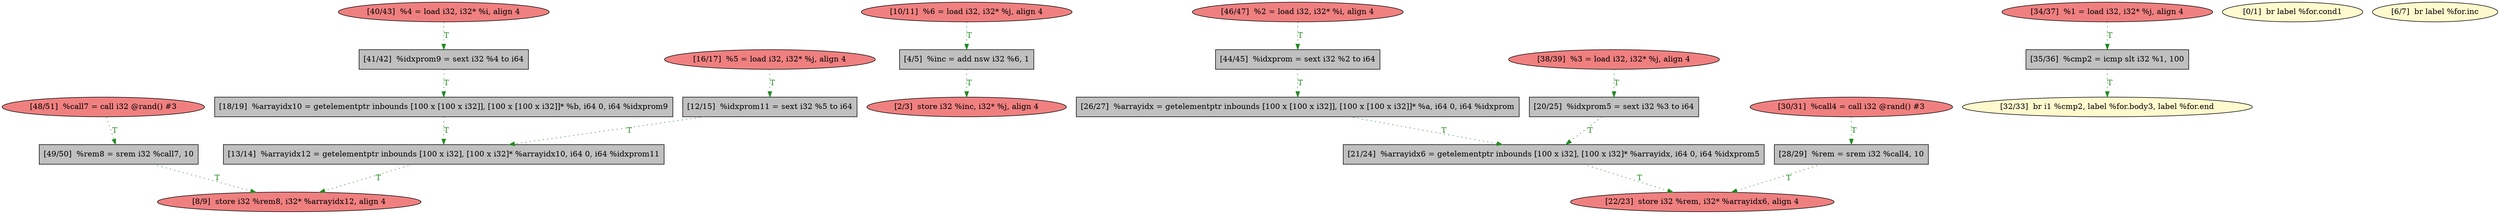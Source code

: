 
digraph G {


node1224 [fillcolor=grey,label="[13/14]  %arrayidx12 = getelementptr inbounds [100 x i32], [100 x i32]* %arrayidx10, i64 0, i64 %idxprom11",shape=rectangle,style=filled ]
node1223 [fillcolor=grey,label="[41/42]  %idxprom9 = sext i32 %4 to i64",shape=rectangle,style=filled ]
node1225 [fillcolor=lightcoral,label="[48/51]  %call7 = call i32 @rand() #3",shape=ellipse,style=filled ]
node1222 [fillcolor=grey,label="[18/19]  %arrayidx10 = getelementptr inbounds [100 x [100 x i32]], [100 x [100 x i32]]* %b, i64 0, i64 %idxprom9",shape=rectangle,style=filled ]
node1218 [fillcolor=lightcoral,label="[2/3]  store i32 %inc, i32* %j, align 4",shape=ellipse,style=filled ]
node1221 [fillcolor=lightcoral,label="[16/17]  %5 = load i32, i32* %j, align 4",shape=ellipse,style=filled ]
node1206 [fillcolor=grey,label="[28/29]  %rem = srem i32 %call4, 10",shape=rectangle,style=filled ]
node1219 [fillcolor=lightcoral,label="[10/11]  %6 = load i32, i32* %j, align 4",shape=ellipse,style=filled ]
node1205 [fillcolor=grey,label="[26/27]  %arrayidx = getelementptr inbounds [100 x [100 x i32]], [100 x [100 x i32]]* %a, i64 0, i64 %idxprom",shape=rectangle,style=filled ]
node1210 [fillcolor=lightcoral,label="[38/39]  %3 = load i32, i32* %j, align 4",shape=ellipse,style=filled ]
node1204 [fillcolor=grey,label="[44/45]  %idxprom = sext i32 %2 to i64",shape=rectangle,style=filled ]
node1209 [fillcolor=lightcoral,label="[34/37]  %1 = load i32, i32* %j, align 4",shape=ellipse,style=filled ]
node1207 [fillcolor=lightcoral,label="[30/31]  %call4 = call i32 @rand() #3",shape=ellipse,style=filled ]
node1202 [fillcolor=grey,label="[21/24]  %arrayidx6 = getelementptr inbounds [100 x i32], [100 x i32]* %arrayidx, i64 0, i64 %idxprom5",shape=rectangle,style=filled ]
node1211 [fillcolor=grey,label="[49/50]  %rem8 = srem i32 %call7, 10",shape=rectangle,style=filled ]
node1214 [fillcolor=lightcoral,label="[40/43]  %4 = load i32, i32* %i, align 4",shape=ellipse,style=filled ]
node1227 [fillcolor=grey,label="[20/25]  %idxprom5 = sext i32 %3 to i64",shape=rectangle,style=filled ]
node1220 [fillcolor=grey,label="[12/15]  %idxprom11 = sext i32 %5 to i64",shape=rectangle,style=filled ]
node1212 [fillcolor=lightcoral,label="[8/9]  store i32 %rem8, i32* %arrayidx12, align 4",shape=ellipse,style=filled ]
node1213 [fillcolor=lemonchiffon,label="[0/1]  br label %for.cond1",shape=ellipse,style=filled ]
node1217 [fillcolor=grey,label="[4/5]  %inc = add nsw i32 %6, 1",shape=rectangle,style=filled ]
node1208 [fillcolor=lemonchiffon,label="[32/33]  br i1 %cmp2, label %for.body3, label %for.end",shape=ellipse,style=filled ]
node1215 [fillcolor=lemonchiffon,label="[6/7]  br label %for.inc",shape=ellipse,style=filled ]
node1226 [fillcolor=lightcoral,label="[46/47]  %2 = load i32, i32* %i, align 4",shape=ellipse,style=filled ]
node1203 [fillcolor=grey,label="[35/36]  %cmp2 = icmp slt i32 %1, 100",shape=rectangle,style=filled ]
node1216 [fillcolor=lightcoral,label="[22/23]  store i32 %rem, i32* %arrayidx6, align 4",shape=ellipse,style=filled ]

node1227->node1202 [style=dotted,color=forestgreen,label="T",fontcolor=forestgreen ]
node1217->node1218 [style=dotted,color=forestgreen,label="T",fontcolor=forestgreen ]
node1214->node1223 [style=dotted,color=forestgreen,label="T",fontcolor=forestgreen ]
node1219->node1217 [style=dotted,color=forestgreen,label="T",fontcolor=forestgreen ]
node1222->node1224 [style=dotted,color=forestgreen,label="T",fontcolor=forestgreen ]
node1209->node1203 [style=dotted,color=forestgreen,label="T",fontcolor=forestgreen ]
node1224->node1212 [style=dotted,color=forestgreen,label="T",fontcolor=forestgreen ]
node1205->node1202 [style=dotted,color=forestgreen,label="T",fontcolor=forestgreen ]
node1203->node1208 [style=dotted,color=forestgreen,label="T",fontcolor=forestgreen ]
node1204->node1205 [style=dotted,color=forestgreen,label="T",fontcolor=forestgreen ]
node1211->node1212 [style=dotted,color=forestgreen,label="T",fontcolor=forestgreen ]
node1221->node1220 [style=dotted,color=forestgreen,label="T",fontcolor=forestgreen ]
node1210->node1227 [style=dotted,color=forestgreen,label="T",fontcolor=forestgreen ]
node1206->node1216 [style=dotted,color=forestgreen,label="T",fontcolor=forestgreen ]
node1223->node1222 [style=dotted,color=forestgreen,label="T",fontcolor=forestgreen ]
node1207->node1206 [style=dotted,color=forestgreen,label="T",fontcolor=forestgreen ]
node1220->node1224 [style=dotted,color=forestgreen,label="T",fontcolor=forestgreen ]
node1202->node1216 [style=dotted,color=forestgreen,label="T",fontcolor=forestgreen ]
node1226->node1204 [style=dotted,color=forestgreen,label="T",fontcolor=forestgreen ]
node1225->node1211 [style=dotted,color=forestgreen,label="T",fontcolor=forestgreen ]


}
